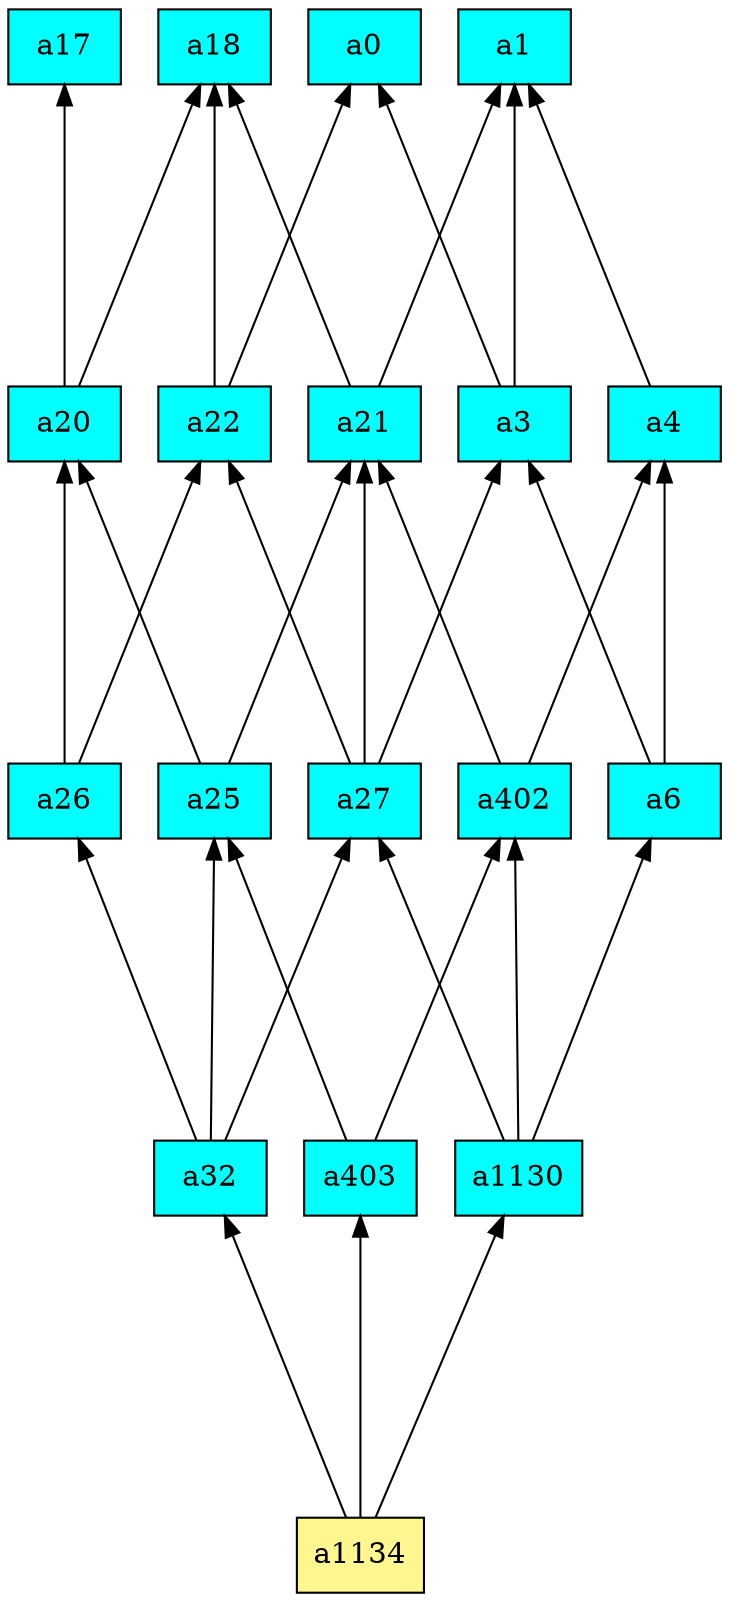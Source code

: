 digraph G {
rankdir=BT;ranksep="2.0";
"a32" [shape=record,fillcolor=cyan,style=filled,label="{a32}"];
"a3" [shape=record,fillcolor=cyan,style=filled,label="{a3}"];
"a1130" [shape=record,fillcolor=cyan,style=filled,label="{a1130}"];
"a17" [shape=record,fillcolor=cyan,style=filled,label="{a17}"];
"a25" [shape=record,fillcolor=cyan,style=filled,label="{a25}"];
"a402" [shape=record,fillcolor=cyan,style=filled,label="{a402}"];
"a18" [shape=record,fillcolor=cyan,style=filled,label="{a18}"];
"a21" [shape=record,fillcolor=cyan,style=filled,label="{a21}"];
"a403" [shape=record,fillcolor=cyan,style=filled,label="{a403}"];
"a22" [shape=record,fillcolor=cyan,style=filled,label="{a22}"];
"a1" [shape=record,fillcolor=cyan,style=filled,label="{a1}"];
"a4" [shape=record,fillcolor=cyan,style=filled,label="{a4}"];
"a20" [shape=record,fillcolor=cyan,style=filled,label="{a20}"];
"a26" [shape=record,fillcolor=cyan,style=filled,label="{a26}"];
"a6" [shape=record,fillcolor=cyan,style=filled,label="{a6}"];
"a1134" [shape=record,fillcolor=khaki1,style=filled,label="{a1134}"];
"a27" [shape=record,fillcolor=cyan,style=filled,label="{a27}"];
"a0" [shape=record,fillcolor=cyan,style=filled,label="{a0}"];
"a32" -> "a25"
"a32" -> "a27"
"a32" -> "a26"
"a3" -> "a1"
"a3" -> "a0"
"a1130" -> "a6"
"a1130" -> "a402"
"a1130" -> "a27"
"a25" -> "a20"
"a25" -> "a21"
"a402" -> "a21"
"a402" -> "a4"
"a21" -> "a1"
"a21" -> "a18"
"a403" -> "a25"
"a403" -> "a402"
"a22" -> "a0"
"a22" -> "a18"
"a4" -> "a1"
"a20" -> "a18"
"a20" -> "a17"
"a26" -> "a20"
"a26" -> "a22"
"a6" -> "a4"
"a6" -> "a3"
"a1134" -> "a32"
"a1134" -> "a1130"
"a1134" -> "a403"
"a27" -> "a3"
"a27" -> "a21"
"a27" -> "a22"
}